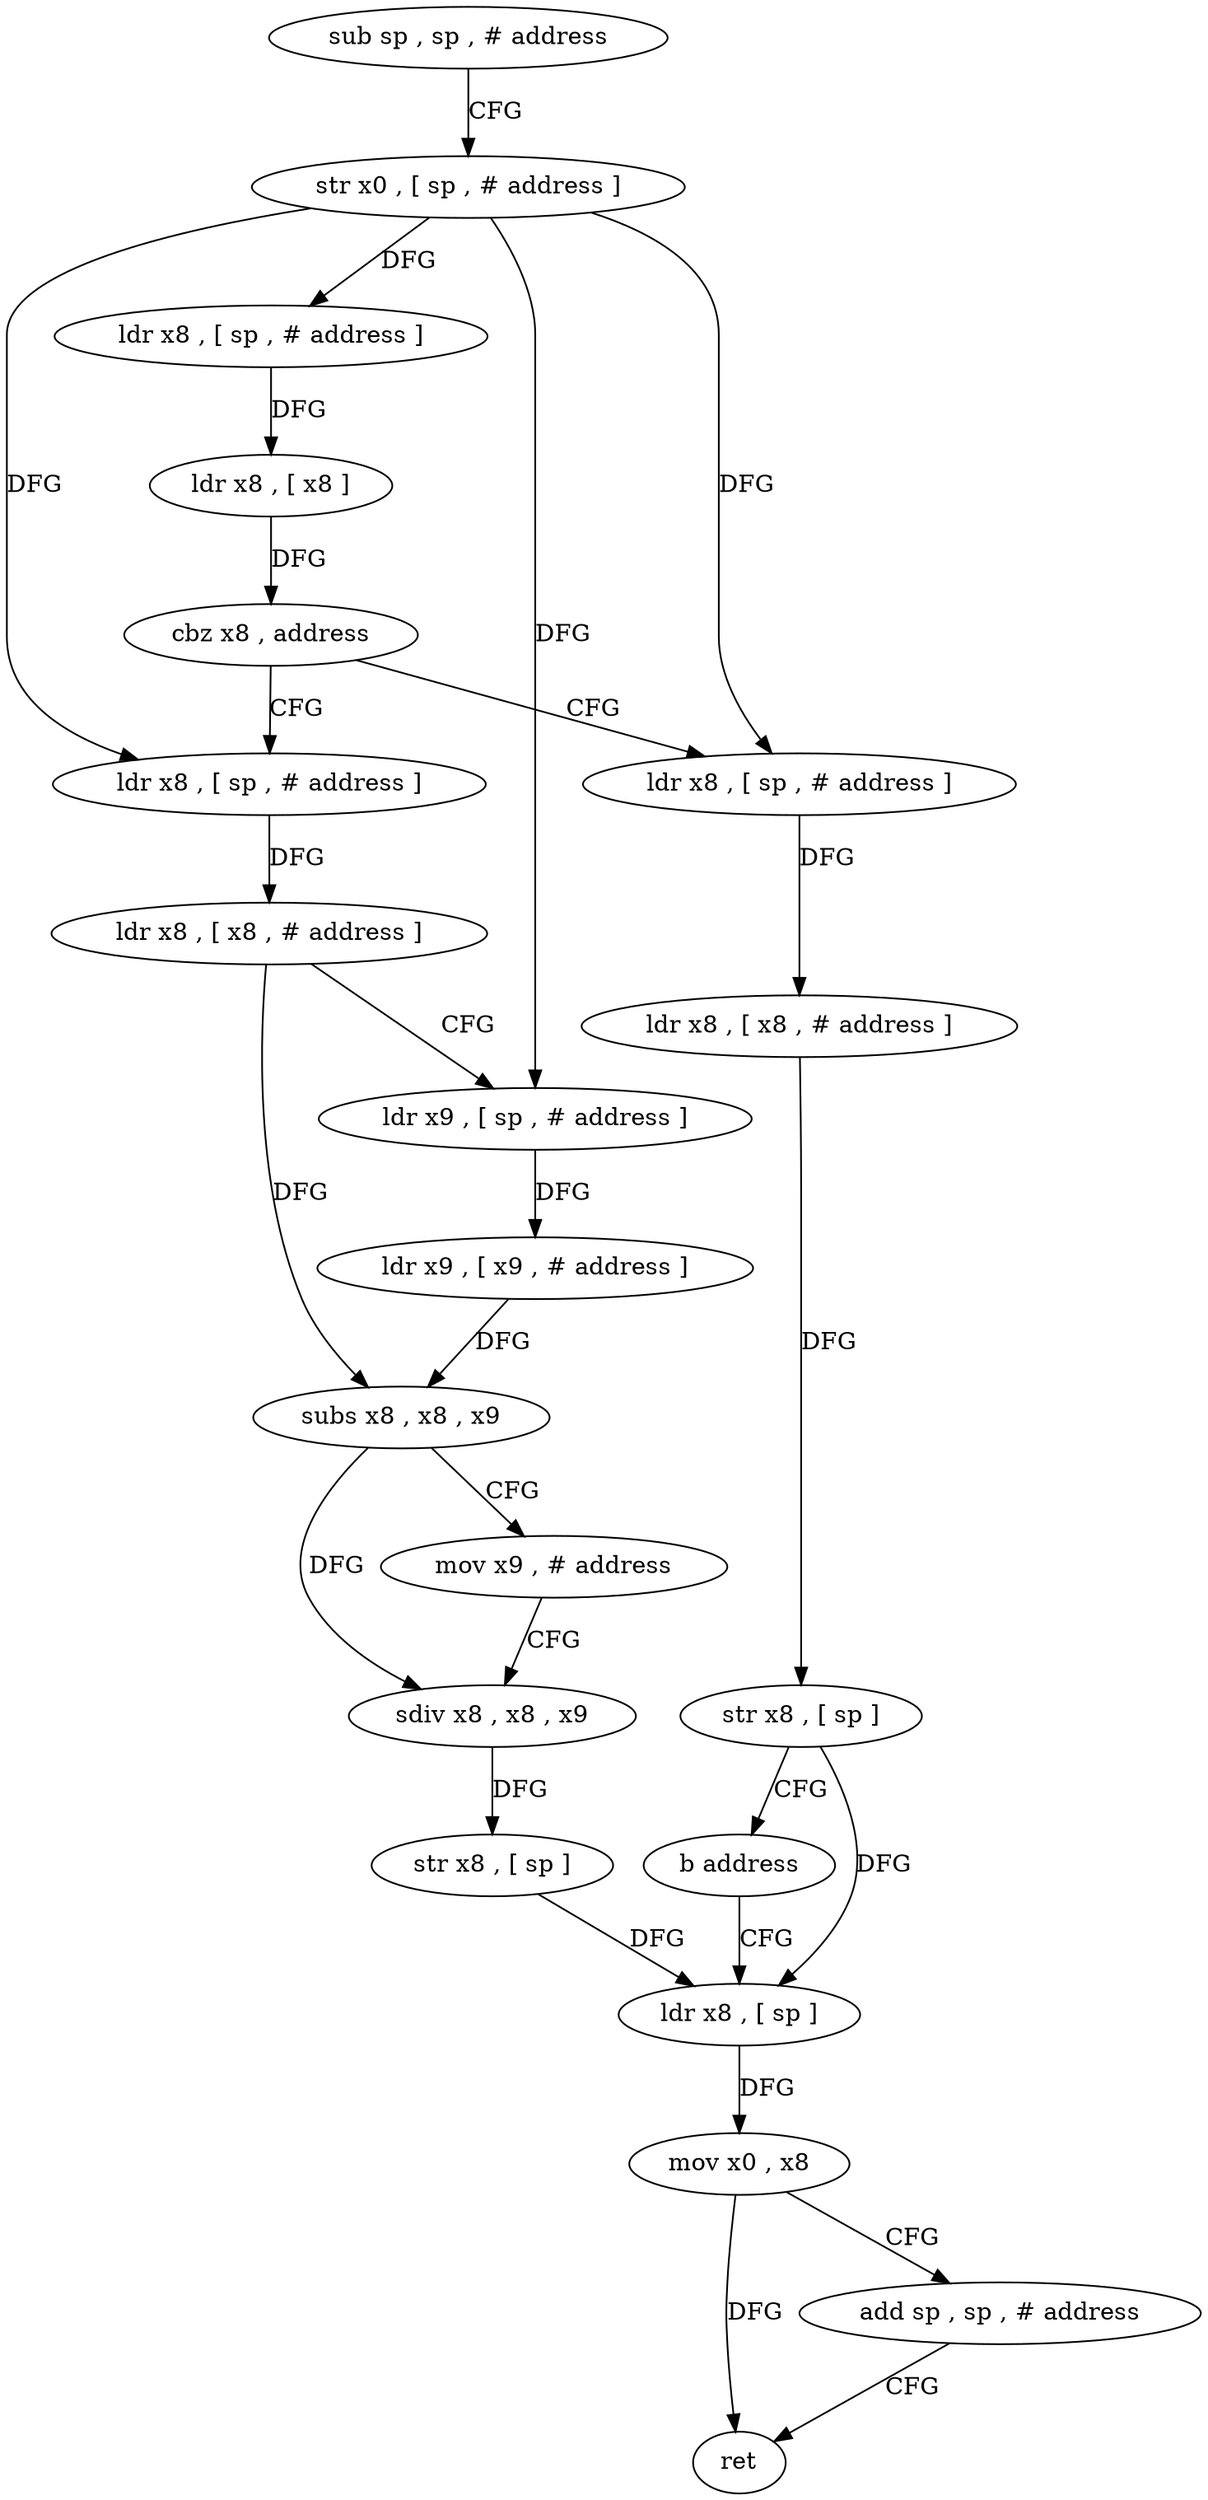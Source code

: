 digraph "func" {
"4211752" [label = "sub sp , sp , # address" ]
"4211756" [label = "str x0 , [ sp , # address ]" ]
"4211760" [label = "ldr x8 , [ sp , # address ]" ]
"4211764" [label = "ldr x8 , [ x8 ]" ]
"4211768" [label = "cbz x8 , address" ]
"4211788" [label = "ldr x8 , [ sp , # address ]" ]
"4211772" [label = "ldr x8 , [ sp , # address ]" ]
"4211792" [label = "ldr x8 , [ x8 , # address ]" ]
"4211796" [label = "ldr x9 , [ sp , # address ]" ]
"4211800" [label = "ldr x9 , [ x9 , # address ]" ]
"4211804" [label = "subs x8 , x8 , x9" ]
"4211808" [label = "mov x9 , # address" ]
"4211812" [label = "sdiv x8 , x8 , x9" ]
"4211816" [label = "str x8 , [ sp ]" ]
"4211820" [label = "ldr x8 , [ sp ]" ]
"4211776" [label = "ldr x8 , [ x8 , # address ]" ]
"4211780" [label = "str x8 , [ sp ]" ]
"4211784" [label = "b address" ]
"4211824" [label = "mov x0 , x8" ]
"4211828" [label = "add sp , sp , # address" ]
"4211832" [label = "ret" ]
"4211752" -> "4211756" [ label = "CFG" ]
"4211756" -> "4211760" [ label = "DFG" ]
"4211756" -> "4211788" [ label = "DFG" ]
"4211756" -> "4211796" [ label = "DFG" ]
"4211756" -> "4211772" [ label = "DFG" ]
"4211760" -> "4211764" [ label = "DFG" ]
"4211764" -> "4211768" [ label = "DFG" ]
"4211768" -> "4211788" [ label = "CFG" ]
"4211768" -> "4211772" [ label = "CFG" ]
"4211788" -> "4211792" [ label = "DFG" ]
"4211772" -> "4211776" [ label = "DFG" ]
"4211792" -> "4211796" [ label = "CFG" ]
"4211792" -> "4211804" [ label = "DFG" ]
"4211796" -> "4211800" [ label = "DFG" ]
"4211800" -> "4211804" [ label = "DFG" ]
"4211804" -> "4211808" [ label = "CFG" ]
"4211804" -> "4211812" [ label = "DFG" ]
"4211808" -> "4211812" [ label = "CFG" ]
"4211812" -> "4211816" [ label = "DFG" ]
"4211816" -> "4211820" [ label = "DFG" ]
"4211820" -> "4211824" [ label = "DFG" ]
"4211776" -> "4211780" [ label = "DFG" ]
"4211780" -> "4211784" [ label = "CFG" ]
"4211780" -> "4211820" [ label = "DFG" ]
"4211784" -> "4211820" [ label = "CFG" ]
"4211824" -> "4211828" [ label = "CFG" ]
"4211824" -> "4211832" [ label = "DFG" ]
"4211828" -> "4211832" [ label = "CFG" ]
}
